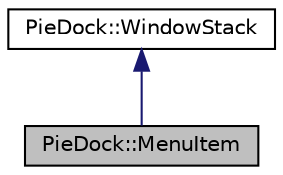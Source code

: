 digraph "PieDock::MenuItem"
{
  edge [fontname="Helvetica",fontsize="10",labelfontname="Helvetica",labelfontsize="10"];
  node [fontname="Helvetica",fontsize="10",shape=record];
  Node1 [label="PieDock::MenuItem",height=0.2,width=0.4,color="black", fillcolor="grey75", style="filled" fontcolor="black"];
  Node2 -> Node1 [dir="back",color="midnightblue",fontsize="10",style="solid",fontname="Helvetica"];
  Node2 [label="PieDock::WindowStack",height=0.2,width=0.4,color="black", fillcolor="white", style="filled",URL="$classPieDock_1_1WindowStack.html"];
}
